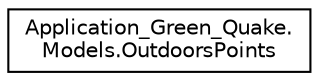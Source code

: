 digraph "Graphical Class Hierarchy"
{
 // LATEX_PDF_SIZE
  edge [fontname="Helvetica",fontsize="10",labelfontname="Helvetica",labelfontsize="10"];
  node [fontname="Helvetica",fontsize="10",shape=record];
  rankdir="LR";
  Node0 [label="Application_Green_Quake.\lModels.OutdoorsPoints",height=0.2,width=0.4,color="black", fillcolor="white", style="filled",URL="$class_application___green___quake_1_1_models_1_1_outdoors_points.html",tooltip=" "];
}
